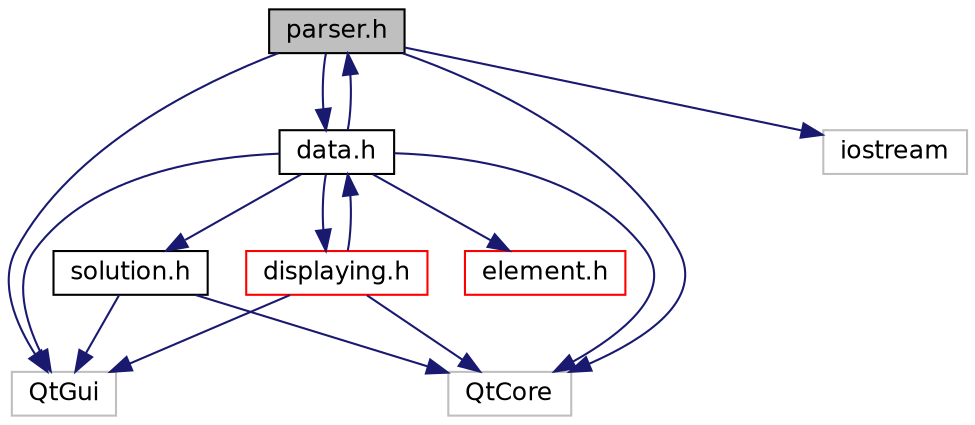digraph "parser.h"
{
 // INTERACTIVE_SVG=YES
  edge [fontname="Helvetica",fontsize="12",labelfontname="Helvetica",labelfontsize="12"];
  node [fontname="Helvetica",fontsize="12",shape=record];
  Node1 [label="parser.h",height=0.2,width=0.4,color="black", fillcolor="grey75", style="filled" fontcolor="black"];
  Node1 -> Node2 [color="midnightblue",fontsize="12",style="solid",fontname="Helvetica"];
  Node2 [label="data.h",height=0.2,width=0.4,color="black", fillcolor="white", style="filled",URL="$a00019.html"];
  Node2 -> Node3 [color="midnightblue",fontsize="12",style="solid",fontname="Helvetica"];
  Node3 [label="QtGui",height=0.2,width=0.4,color="grey75", fillcolor="white", style="filled"];
  Node2 -> Node4 [color="midnightblue",fontsize="12",style="solid",fontname="Helvetica"];
  Node4 [label="QtCore",height=0.2,width=0.4,color="grey75", fillcolor="white", style="filled"];
  Node2 -> Node5 [color="midnightblue",fontsize="12",style="solid",fontname="Helvetica"];
  Node5 [label="element.h",height=0.2,width=0.4,color="red", fillcolor="white", style="filled",URL="$a00025.html"];
  Node2 -> Node6 [color="midnightblue",fontsize="12",style="solid",fontname="Helvetica"];
  Node6 [label="solution.h",height=0.2,width=0.4,color="black", fillcolor="white", style="filled",URL="$a00037.html"];
  Node6 -> Node4 [color="midnightblue",fontsize="12",style="solid",fontname="Helvetica"];
  Node6 -> Node3 [color="midnightblue",fontsize="12",style="solid",fontname="Helvetica"];
  Node2 -> Node7 [color="midnightblue",fontsize="12",style="solid",fontname="Helvetica"];
  Node7 [label="displaying.h",height=0.2,width=0.4,color="red", fillcolor="white", style="filled",URL="$a00021.html"];
  Node7 -> Node3 [color="midnightblue",fontsize="12",style="solid",fontname="Helvetica"];
  Node7 -> Node4 [color="midnightblue",fontsize="12",style="solid",fontname="Helvetica"];
  Node7 -> Node2 [color="midnightblue",fontsize="12",style="solid",fontname="Helvetica"];
  Node2 -> Node1 [color="midnightblue",fontsize="12",style="solid",fontname="Helvetica"];
  Node1 -> Node3 [color="midnightblue",fontsize="12",style="solid",fontname="Helvetica"];
  Node1 -> Node4 [color="midnightblue",fontsize="12",style="solid",fontname="Helvetica"];
  Node1 -> Node8 [color="midnightblue",fontsize="12",style="solid",fontname="Helvetica"];
  Node8 [label="iostream",height=0.2,width=0.4,color="grey75", fillcolor="white", style="filled"];
}
